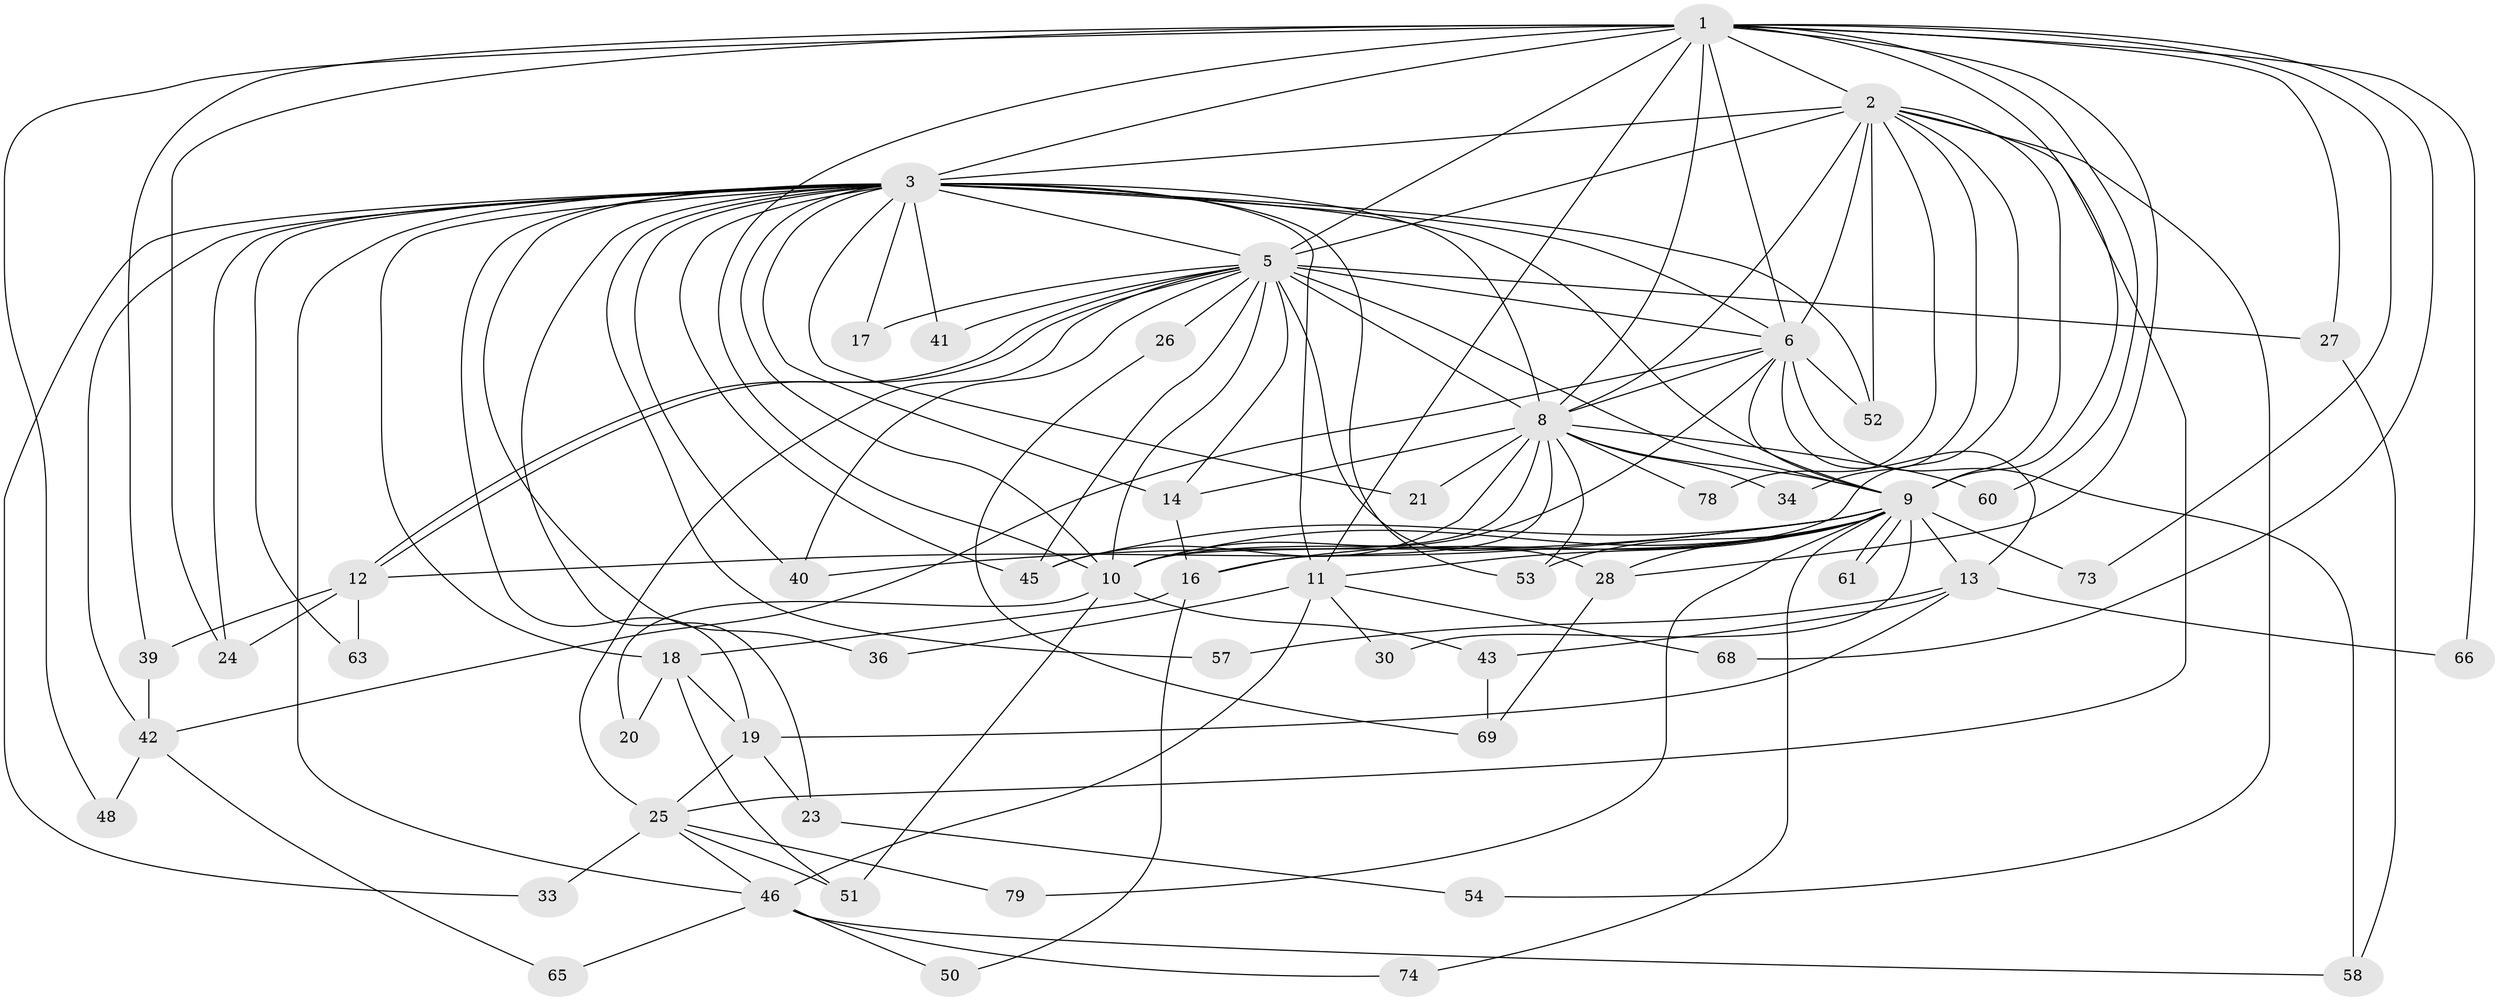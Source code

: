 // Generated by graph-tools (version 1.1) at 2025/51/02/27/25 19:51:50]
// undirected, 54 vertices, 137 edges
graph export_dot {
graph [start="1"]
  node [color=gray90,style=filled];
  1 [super="+62"];
  2 [super="+32"];
  3 [super="+4"];
  5 [super="+7"];
  6 [super="+72"];
  8 [super="+67"];
  9 [super="+35"];
  10 [super="+55"];
  11 [super="+22"];
  12 [super="+38"];
  13;
  14 [super="+15"];
  16 [super="+37"];
  17;
  18 [super="+31"];
  19 [super="+49"];
  20;
  21;
  23;
  24 [super="+56"];
  25 [super="+29"];
  26 [super="+77"];
  27;
  28 [super="+44"];
  30;
  33;
  34;
  36;
  39;
  40 [super="+47"];
  41;
  42 [super="+64"];
  43;
  45 [super="+59"];
  46 [super="+70"];
  48;
  50;
  51;
  52 [super="+76"];
  53 [super="+75"];
  54;
  57;
  58 [super="+71"];
  60;
  61;
  63;
  65;
  66;
  68;
  69;
  73;
  74;
  78;
  79;
  1 -- 2 [weight=2];
  1 -- 3 [weight=2];
  1 -- 5 [weight=2];
  1 -- 6;
  1 -- 8;
  1 -- 9;
  1 -- 10;
  1 -- 11;
  1 -- 24;
  1 -- 27;
  1 -- 28;
  1 -- 39;
  1 -- 48;
  1 -- 60;
  1 -- 66;
  1 -- 68;
  1 -- 73;
  2 -- 3 [weight=2];
  2 -- 5 [weight=2];
  2 -- 6;
  2 -- 8;
  2 -- 9 [weight=2];
  2 -- 10;
  2 -- 25;
  2 -- 34;
  2 -- 52;
  2 -- 54;
  2 -- 78;
  3 -- 5 [weight=4];
  3 -- 6 [weight=2];
  3 -- 8 [weight=2];
  3 -- 9 [weight=2];
  3 -- 10 [weight=2];
  3 -- 11;
  3 -- 14;
  3 -- 17;
  3 -- 23;
  3 -- 33;
  3 -- 36;
  3 -- 42;
  3 -- 46;
  3 -- 57;
  3 -- 63;
  3 -- 45;
  3 -- 41;
  3 -- 18 [weight=2];
  3 -- 19;
  3 -- 21;
  3 -- 40;
  3 -- 52;
  3 -- 24;
  3 -- 53;
  5 -- 6 [weight=2];
  5 -- 8 [weight=2];
  5 -- 9 [weight=2];
  5 -- 10 [weight=2];
  5 -- 12;
  5 -- 12;
  5 -- 17;
  5 -- 26 [weight=2];
  5 -- 45;
  5 -- 40;
  5 -- 41;
  5 -- 27;
  5 -- 28;
  5 -- 25;
  5 -- 14;
  6 -- 8 [weight=2];
  6 -- 9;
  6 -- 10;
  6 -- 13;
  6 -- 52;
  6 -- 58;
  6 -- 42;
  8 -- 9;
  8 -- 10;
  8 -- 14;
  8 -- 21;
  8 -- 34;
  8 -- 53;
  8 -- 60;
  8 -- 45;
  8 -- 78;
  8 -- 16;
  9 -- 10;
  9 -- 13;
  9 -- 16;
  9 -- 30;
  9 -- 40;
  9 -- 45;
  9 -- 53;
  9 -- 61;
  9 -- 61;
  9 -- 73;
  9 -- 74;
  9 -- 79;
  9 -- 11;
  9 -- 12;
  9 -- 28;
  10 -- 20;
  10 -- 43;
  10 -- 51;
  11 -- 36;
  11 -- 68;
  11 -- 30;
  11 -- 46;
  12 -- 24;
  12 -- 39;
  12 -- 63;
  13 -- 43;
  13 -- 57;
  13 -- 66;
  13 -- 19;
  14 -- 16;
  16 -- 18;
  16 -- 50;
  18 -- 19;
  18 -- 20;
  18 -- 51;
  19 -- 23;
  19 -- 25;
  23 -- 54;
  25 -- 33;
  25 -- 51;
  25 -- 79;
  25 -- 46;
  26 -- 69;
  27 -- 58;
  28 -- 69;
  39 -- 42;
  42 -- 48;
  42 -- 65;
  43 -- 69;
  46 -- 50;
  46 -- 58;
  46 -- 65;
  46 -- 74;
}
